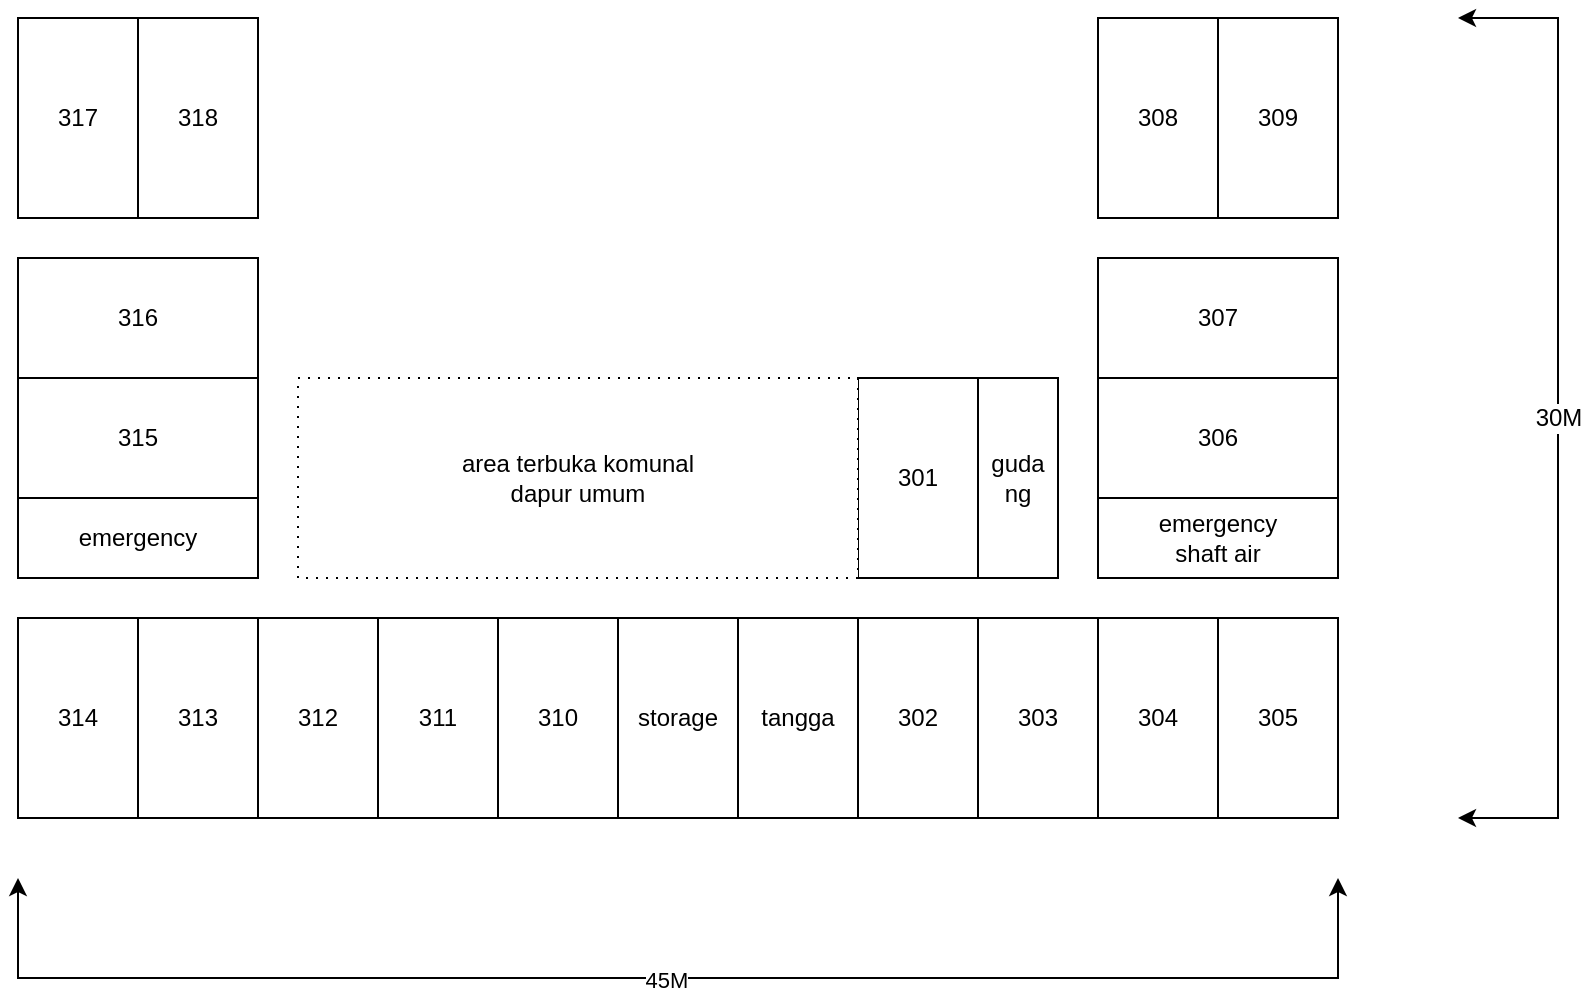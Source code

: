 <mxfile version="28.1.0" pages="3">
  <diagram name="lt3" id="yY23YT42wjt0J4VmDzSI">
    <mxGraphModel dx="774" dy="649" grid="1" gridSize="10" guides="1" tooltips="1" connect="1" arrows="1" fold="1" page="1" pageScale="1" pageWidth="1169" pageHeight="827" math="0" shadow="0">
      <root>
        <mxCell id="0" />
        <mxCell id="1" parent="0" />
        <mxCell id="dqrhQqawZ4_geBMDoGWQ-1" value="317" style="rounded=0;whiteSpace=wrap;html=1;" parent="1" vertex="1">
          <mxGeometry x="40" y="40" width="60" height="100" as="geometry" />
        </mxCell>
        <mxCell id="dqrhQqawZ4_geBMDoGWQ-2" value="315" style="rounded=0;whiteSpace=wrap;html=1;shadow=0;" parent="1" vertex="1">
          <mxGeometry x="40" y="220" width="120" height="60" as="geometry" />
        </mxCell>
        <mxCell id="dqrhQqawZ4_geBMDoGWQ-5" value="318" style="rounded=0;whiteSpace=wrap;html=1;" parent="1" vertex="1">
          <mxGeometry x="100" y="40" width="60" height="100" as="geometry" />
        </mxCell>
        <mxCell id="dqrhQqawZ4_geBMDoGWQ-6" value="316" style="rounded=0;whiteSpace=wrap;html=1;" parent="1" vertex="1">
          <mxGeometry x="40" y="160" width="120" height="60" as="geometry" />
        </mxCell>
        <mxCell id="dqrhQqawZ4_geBMDoGWQ-7" value="emergency" style="rounded=0;whiteSpace=wrap;html=1;shadow=0;" parent="1" vertex="1">
          <mxGeometry x="40" y="280" width="120" height="40" as="geometry" />
        </mxCell>
        <mxCell id="dqrhQqawZ4_geBMDoGWQ-8" value="314" style="rounded=0;whiteSpace=wrap;html=1;" parent="1" vertex="1">
          <mxGeometry x="40" y="340" width="60" height="100" as="geometry" />
        </mxCell>
        <mxCell id="dqrhQqawZ4_geBMDoGWQ-9" value="313" style="rounded=0;whiteSpace=wrap;html=1;" parent="1" vertex="1">
          <mxGeometry x="100" y="340" width="60" height="100" as="geometry" />
        </mxCell>
        <mxCell id="dqrhQqawZ4_geBMDoGWQ-10" value="312" style="rounded=0;whiteSpace=wrap;html=1;" parent="1" vertex="1">
          <mxGeometry x="160" y="340" width="60" height="100" as="geometry" />
        </mxCell>
        <mxCell id="dqrhQqawZ4_geBMDoGWQ-11" value="311" style="rounded=0;whiteSpace=wrap;html=1;" parent="1" vertex="1">
          <mxGeometry x="220" y="340" width="60" height="100" as="geometry" />
        </mxCell>
        <mxCell id="dqrhQqawZ4_geBMDoGWQ-12" value="310" style="rounded=0;whiteSpace=wrap;html=1;" parent="1" vertex="1">
          <mxGeometry x="280" y="340" width="60" height="100" as="geometry" />
        </mxCell>
        <mxCell id="dqrhQqawZ4_geBMDoGWQ-13" value="storage" style="rounded=0;whiteSpace=wrap;html=1;" parent="1" vertex="1">
          <mxGeometry x="340" y="340" width="60" height="100" as="geometry" />
        </mxCell>
        <mxCell id="dqrhQqawZ4_geBMDoGWQ-14" value="tangga" style="rounded=0;whiteSpace=wrap;html=1;" parent="1" vertex="1">
          <mxGeometry x="400" y="340" width="60" height="100" as="geometry" />
        </mxCell>
        <mxCell id="dqrhQqawZ4_geBMDoGWQ-15" value="301" style="rounded=0;whiteSpace=wrap;html=1;" parent="1" vertex="1">
          <mxGeometry x="460" y="220" width="60" height="100" as="geometry" />
        </mxCell>
        <mxCell id="dqrhQqawZ4_geBMDoGWQ-16" value="guda&lt;div&gt;ng&lt;/div&gt;" style="rounded=0;whiteSpace=wrap;html=1;" parent="1" vertex="1">
          <mxGeometry x="520" y="220" width="40" height="100" as="geometry" />
        </mxCell>
        <mxCell id="dqrhQqawZ4_geBMDoGWQ-17" value="303" style="rounded=0;whiteSpace=wrap;html=1;" parent="1" vertex="1">
          <mxGeometry x="520" y="340" width="60" height="100" as="geometry" />
        </mxCell>
        <mxCell id="dqrhQqawZ4_geBMDoGWQ-18" value="302" style="rounded=0;whiteSpace=wrap;html=1;" parent="1" vertex="1">
          <mxGeometry x="460" y="340" width="60" height="100" as="geometry" />
        </mxCell>
        <mxCell id="dqrhQqawZ4_geBMDoGWQ-19" value="305" style="rounded=0;whiteSpace=wrap;html=1;" parent="1" vertex="1">
          <mxGeometry x="640" y="340" width="60" height="100" as="geometry" />
        </mxCell>
        <mxCell id="dqrhQqawZ4_geBMDoGWQ-20" value="304" style="rounded=0;whiteSpace=wrap;html=1;" parent="1" vertex="1">
          <mxGeometry x="580" y="340" width="60" height="100" as="geometry" />
        </mxCell>
        <mxCell id="dqrhQqawZ4_geBMDoGWQ-21" value="emergency&lt;div&gt;shaft air&lt;/div&gt;" style="rounded=0;whiteSpace=wrap;html=1;shadow=0;" parent="1" vertex="1">
          <mxGeometry x="580" y="280" width="120" height="40" as="geometry" />
        </mxCell>
        <mxCell id="dqrhQqawZ4_geBMDoGWQ-22" value="306" style="rounded=0;whiteSpace=wrap;html=1;" parent="1" vertex="1">
          <mxGeometry x="580" y="220" width="120" height="60" as="geometry" />
        </mxCell>
        <mxCell id="dqrhQqawZ4_geBMDoGWQ-23" value="307" style="rounded=0;whiteSpace=wrap;html=1;" parent="1" vertex="1">
          <mxGeometry x="580" y="160" width="120" height="60" as="geometry" />
        </mxCell>
        <mxCell id="dqrhQqawZ4_geBMDoGWQ-24" value="308" style="rounded=0;whiteSpace=wrap;html=1;" parent="1" vertex="1">
          <mxGeometry x="580" y="40" width="60" height="100" as="geometry" />
        </mxCell>
        <mxCell id="dqrhQqawZ4_geBMDoGWQ-25" value="309" style="rounded=0;whiteSpace=wrap;html=1;" parent="1" vertex="1">
          <mxGeometry x="640" y="40" width="60" height="100" as="geometry" />
        </mxCell>
        <mxCell id="BACzowBmlHyUbT6FK7NI-1" value="" style="endArrow=classic;startArrow=classic;html=1;rounded=0;" edge="1" parent="1">
          <mxGeometry width="50" height="50" relative="1" as="geometry">
            <mxPoint x="40" y="470" as="sourcePoint" />
            <mxPoint x="700" y="470" as="targetPoint" />
            <Array as="points">
              <mxPoint x="40" y="520" />
              <mxPoint x="700" y="520" />
            </Array>
          </mxGeometry>
        </mxCell>
        <mxCell id="BACzowBmlHyUbT6FK7NI-2" value="45M" style="edgeLabel;html=1;align=center;verticalAlign=middle;resizable=0;points=[];" vertex="1" connectable="0" parent="BACzowBmlHyUbT6FK7NI-1">
          <mxGeometry x="-0.016" y="-1" relative="1" as="geometry">
            <mxPoint as="offset" />
          </mxGeometry>
        </mxCell>
        <mxCell id="Em1Kv4miuY6S6SsWqzUu-1" value="area terbuka komunal&lt;div&gt;dapur umum&lt;/div&gt;" style="rounded=0;whiteSpace=wrap;html=1;strokeColor=default;dashed=1;dashPattern=1 4;" vertex="1" parent="1">
          <mxGeometry x="180" y="220" width="280" height="100" as="geometry" />
        </mxCell>
        <mxCell id="Em1Kv4miuY6S6SsWqzUu-3" value="30M" style="endArrow=classic;startArrow=classic;html=1;rounded=0;fontFamily=Helvetica;fontSize=12;fontColor=default;" edge="1" parent="1">
          <mxGeometry width="50" height="50" relative="1" as="geometry">
            <mxPoint x="760" y="440" as="sourcePoint" />
            <mxPoint x="760" y="40" as="targetPoint" />
            <Array as="points">
              <mxPoint x="810" y="440" />
              <mxPoint x="810" y="40" />
            </Array>
          </mxGeometry>
        </mxCell>
      </root>
    </mxGraphModel>
  </diagram>
  <diagram name="lt2" id="4ATnXZZK_UvOnNCUI0Nd">
    <mxGraphModel dx="774" dy="649" grid="1" gridSize="10" guides="1" tooltips="1" connect="1" arrows="1" fold="1" page="1" pageScale="1" pageWidth="1169" pageHeight="827" math="0" shadow="0">
      <root>
        <mxCell id="ei8qJJ2HNMZ0bRNmfrHe-0" />
        <mxCell id="ei8qJJ2HNMZ0bRNmfrHe-1" parent="ei8qJJ2HNMZ0bRNmfrHe-0" />
        <mxCell id="ei8qJJ2HNMZ0bRNmfrHe-6" value="emergency" style="rounded=0;whiteSpace=wrap;html=1;shadow=0;" parent="ei8qJJ2HNMZ0bRNmfrHe-1" vertex="1">
          <mxGeometry x="40" y="280" width="120" height="40" as="geometry" />
        </mxCell>
        <mxCell id="ei8qJJ2HNMZ0bRNmfrHe-7" value="210" style="rounded=0;whiteSpace=wrap;html=1;" parent="ei8qJJ2HNMZ0bRNmfrHe-1" vertex="1">
          <mxGeometry x="40" y="340" width="120" height="100" as="geometry" />
        </mxCell>
        <mxCell id="ei8qJJ2HNMZ0bRNmfrHe-10" value="211" style="rounded=0;whiteSpace=wrap;html=1;" parent="ei8qJJ2HNMZ0bRNmfrHe-1" vertex="1">
          <mxGeometry x="160" y="340" width="120" height="100" as="geometry" />
        </mxCell>
        <mxCell id="ei8qJJ2HNMZ0bRNmfrHe-11" value="212" style="rounded=0;whiteSpace=wrap;html=1;" parent="ei8qJJ2HNMZ0bRNmfrHe-1" vertex="1">
          <mxGeometry x="280" y="340" width="60" height="100" as="geometry" />
        </mxCell>
        <mxCell id="ei8qJJ2HNMZ0bRNmfrHe-12" value="213" style="rounded=0;whiteSpace=wrap;html=1;" parent="ei8qJJ2HNMZ0bRNmfrHe-1" vertex="1">
          <mxGeometry x="340" y="340" width="60" height="100" as="geometry" />
        </mxCell>
        <mxCell id="ei8qJJ2HNMZ0bRNmfrHe-13" value="tangga" style="rounded=0;whiteSpace=wrap;html=1;" parent="ei8qJJ2HNMZ0bRNmfrHe-1" vertex="1">
          <mxGeometry x="400" y="340" width="60" height="100" as="geometry" />
        </mxCell>
        <mxCell id="ei8qJJ2HNMZ0bRNmfrHe-14" value="205" style="rounded=0;whiteSpace=wrap;html=1;" parent="ei8qJJ2HNMZ0bRNmfrHe-1" vertex="1">
          <mxGeometry x="420" y="220" width="100" height="100" as="geometry" />
        </mxCell>
        <mxCell id="ei8qJJ2HNMZ0bRNmfrHe-15" value="guda&lt;div&gt;ng&lt;/div&gt;" style="rounded=0;whiteSpace=wrap;html=1;" parent="ei8qJJ2HNMZ0bRNmfrHe-1" vertex="1">
          <mxGeometry x="520" y="220" width="40" height="100" as="geometry" />
        </mxCell>
        <mxCell id="ei8qJJ2HNMZ0bRNmfrHe-16" value="303" style="rounded=0;whiteSpace=wrap;html=1;" parent="ei8qJJ2HNMZ0bRNmfrHe-1" vertex="1">
          <mxGeometry x="520" y="340" width="60" height="100" as="geometry" />
        </mxCell>
        <mxCell id="ei8qJJ2HNMZ0bRNmfrHe-17" value="201" style="rounded=0;whiteSpace=wrap;html=1;" parent="ei8qJJ2HNMZ0bRNmfrHe-1" vertex="1">
          <mxGeometry x="460" y="340" width="120" height="100" as="geometry" />
        </mxCell>
        <mxCell id="ei8qJJ2HNMZ0bRNmfrHe-18" value="305" style="rounded=0;whiteSpace=wrap;html=1;" parent="ei8qJJ2HNMZ0bRNmfrHe-1" vertex="1">
          <mxGeometry x="640" y="340" width="60" height="100" as="geometry" />
        </mxCell>
        <mxCell id="ei8qJJ2HNMZ0bRNmfrHe-19" value="202" style="rounded=0;whiteSpace=wrap;html=1;" parent="ei8qJJ2HNMZ0bRNmfrHe-1" vertex="1">
          <mxGeometry x="580" y="340" width="120" height="100" as="geometry" />
        </mxCell>
        <mxCell id="ei8qJJ2HNMZ0bRNmfrHe-20" value="emergency&lt;div&gt;shart air&lt;/div&gt;" style="rounded=0;whiteSpace=wrap;html=1;shadow=0;" parent="ei8qJJ2HNMZ0bRNmfrHe-1" vertex="1">
          <mxGeometry x="580" y="280" width="120" height="40" as="geometry" />
        </mxCell>
        <mxCell id="ei8qJJ2HNMZ0bRNmfrHe-21" value="203" style="rounded=0;whiteSpace=wrap;html=1;" parent="ei8qJJ2HNMZ0bRNmfrHe-1" vertex="1">
          <mxGeometry x="580" y="160" width="120" height="120" as="geometry" />
        </mxCell>
        <mxCell id="ei8qJJ2HNMZ0bRNmfrHe-22" value="204" style="rounded=0;whiteSpace=wrap;html=1;" parent="ei8qJJ2HNMZ0bRNmfrHe-1" vertex="1">
          <mxGeometry x="580" y="40" width="120" height="120" as="geometry" />
        </mxCell>
        <mxCell id="PkGmgkt3UwGPl_x2E_2j-0" value="206" style="rounded=0;whiteSpace=wrap;html=1;" parent="ei8qJJ2HNMZ0bRNmfrHe-1" vertex="1">
          <mxGeometry x="310" y="220" width="110" height="100" as="geometry" />
        </mxCell>
        <mxCell id="PkGmgkt3UwGPl_x2E_2j-1" value="207" style="rounded=0;whiteSpace=wrap;html=1;" parent="ei8qJJ2HNMZ0bRNmfrHe-1" vertex="1">
          <mxGeometry x="210" y="220" width="100" height="100" as="geometry" />
        </mxCell>
        <mxCell id="PkGmgkt3UwGPl_x2E_2j-2" value="stora&lt;div&gt;ge&lt;/div&gt;" style="rounded=0;whiteSpace=wrap;html=1;" parent="ei8qJJ2HNMZ0bRNmfrHe-1" vertex="1">
          <mxGeometry x="180" y="220" width="30" height="100" as="geometry" />
        </mxCell>
        <mxCell id="PkGmgkt3UwGPl_x2E_2j-3" value="209" style="rounded=0;whiteSpace=wrap;html=1;" parent="ei8qJJ2HNMZ0bRNmfrHe-1" vertex="1">
          <mxGeometry x="40" y="160" width="120" height="120" as="geometry" />
        </mxCell>
        <mxCell id="PkGmgkt3UwGPl_x2E_2j-4" value="208" style="rounded=0;whiteSpace=wrap;html=1;" parent="ei8qJJ2HNMZ0bRNmfrHe-1" vertex="1">
          <mxGeometry x="40" y="40" width="120" height="120" as="geometry" />
        </mxCell>
        <mxCell id="OvV7I9xOFddMslHvAALR-0" value="" style="endArrow=classic;startArrow=classic;html=1;rounded=0;" edge="1" parent="ei8qJJ2HNMZ0bRNmfrHe-1">
          <mxGeometry width="50" height="50" relative="1" as="geometry">
            <mxPoint x="40" y="470" as="sourcePoint" />
            <mxPoint x="700" y="470" as="targetPoint" />
            <Array as="points">
              <mxPoint x="40" y="520" />
              <mxPoint x="700" y="520" />
            </Array>
          </mxGeometry>
        </mxCell>
        <mxCell id="OvV7I9xOFddMslHvAALR-1" value="45M" style="edgeLabel;html=1;align=center;verticalAlign=middle;resizable=0;points=[];" vertex="1" connectable="0" parent="OvV7I9xOFddMslHvAALR-0">
          <mxGeometry x="-0.016" y="-1" relative="1" as="geometry">
            <mxPoint as="offset" />
          </mxGeometry>
        </mxCell>
        <mxCell id="Md_KRf8yG-ptMDsn8d2x-0" value="30M" style="endArrow=classic;startArrow=classic;html=1;rounded=0;fontFamily=Helvetica;fontSize=12;fontColor=default;" edge="1" parent="ei8qJJ2HNMZ0bRNmfrHe-1">
          <mxGeometry width="50" height="50" relative="1" as="geometry">
            <mxPoint x="760" y="440" as="sourcePoint" />
            <mxPoint x="760" y="40" as="targetPoint" />
            <Array as="points">
              <mxPoint x="810" y="440" />
              <mxPoint x="810" y="40" />
            </Array>
          </mxGeometry>
        </mxCell>
      </root>
    </mxGraphModel>
  </diagram>
  <diagram name="lt1" id="Ryh9sKyiQhLYInT_qm-5">
    <mxGraphModel dx="774" dy="649" grid="1" gridSize="10" guides="1" tooltips="1" connect="1" arrows="1" fold="1" page="1" pageScale="1" pageWidth="1169" pageHeight="827" math="0" shadow="0">
      <root>
        <mxCell id="6FYG-QUpL_KtXFAKSBGF-0" />
        <mxCell id="6FYG-QUpL_KtXFAKSBGF-1" parent="6FYG-QUpL_KtXFAKSBGF-0" />
        <mxCell id="6FYG-QUpL_KtXFAKSBGF-2" value="emergency" style="rounded=0;whiteSpace=wrap;html=1;shadow=0;" parent="6FYG-QUpL_KtXFAKSBGF-1" vertex="1">
          <mxGeometry x="40" y="280" width="120" height="40" as="geometry" />
        </mxCell>
        <mxCell id="6FYG-QUpL_KtXFAKSBGF-3" value="" style="rounded=0;whiteSpace=wrap;html=1;" parent="6FYG-QUpL_KtXFAKSBGF-1" vertex="1">
          <mxGeometry x="40" y="340" width="120" height="100" as="geometry" />
        </mxCell>
        <mxCell id="6FYG-QUpL_KtXFAKSBGF-4" value="" style="rounded=0;whiteSpace=wrap;html=1;" parent="6FYG-QUpL_KtXFAKSBGF-1" vertex="1">
          <mxGeometry x="160" y="340" width="240" height="100" as="geometry" />
        </mxCell>
        <mxCell id="6FYG-QUpL_KtXFAKSBGF-7" value="tangga" style="rounded=0;whiteSpace=wrap;html=1;" parent="6FYG-QUpL_KtXFAKSBGF-1" vertex="1">
          <mxGeometry x="400" y="340" width="60" height="100" as="geometry" />
        </mxCell>
        <mxCell id="6FYG-QUpL_KtXFAKSBGF-8" value="101" style="rounded=0;whiteSpace=wrap;html=1;" parent="6FYG-QUpL_KtXFAKSBGF-1" vertex="1">
          <mxGeometry x="420" y="220" width="100" height="100" as="geometry" />
        </mxCell>
        <mxCell id="6FYG-QUpL_KtXFAKSBGF-9" value="guda&lt;div&gt;ng&lt;/div&gt;" style="rounded=0;whiteSpace=wrap;html=1;" parent="6FYG-QUpL_KtXFAKSBGF-1" vertex="1">
          <mxGeometry x="520" y="220" width="40" height="100" as="geometry" />
        </mxCell>
        <mxCell id="6FYG-QUpL_KtXFAKSBGF-10" value="303" style="rounded=0;whiteSpace=wrap;html=1;" parent="6FYG-QUpL_KtXFAKSBGF-1" vertex="1">
          <mxGeometry x="520" y="340" width="60" height="100" as="geometry" />
        </mxCell>
        <mxCell id="6FYG-QUpL_KtXFAKSBGF-11" value="102" style="rounded=0;whiteSpace=wrap;html=1;" parent="6FYG-QUpL_KtXFAKSBGF-1" vertex="1">
          <mxGeometry x="460" y="340" width="120" height="100" as="geometry" />
        </mxCell>
        <mxCell id="6FYG-QUpL_KtXFAKSBGF-12" value="305" style="rounded=0;whiteSpace=wrap;html=1;" parent="6FYG-QUpL_KtXFAKSBGF-1" vertex="1">
          <mxGeometry x="640" y="340" width="60" height="100" as="geometry" />
        </mxCell>
        <mxCell id="6FYG-QUpL_KtXFAKSBGF-13" value="103" style="rounded=0;whiteSpace=wrap;html=1;" parent="6FYG-QUpL_KtXFAKSBGF-1" vertex="1">
          <mxGeometry x="580" y="340" width="120" height="100" as="geometry" />
        </mxCell>
        <mxCell id="6FYG-QUpL_KtXFAKSBGF-14" value="emergency&lt;div&gt;shaft air&lt;/div&gt;" style="rounded=0;whiteSpace=wrap;html=1;shadow=0;" parent="6FYG-QUpL_KtXFAKSBGF-1" vertex="1">
          <mxGeometry x="580" y="280" width="120" height="40" as="geometry" />
        </mxCell>
        <mxCell id="6FYG-QUpL_KtXFAKSBGF-15" value="104" style="rounded=0;whiteSpace=wrap;html=1;" parent="6FYG-QUpL_KtXFAKSBGF-1" vertex="1">
          <mxGeometry x="580" y="160" width="120" height="120" as="geometry" />
        </mxCell>
        <mxCell id="6FYG-QUpL_KtXFAKSBGF-16" value="105" style="rounded=0;whiteSpace=wrap;html=1;" parent="6FYG-QUpL_KtXFAKSBGF-1" vertex="1">
          <mxGeometry x="580" y="40" width="120" height="120" as="geometry" />
        </mxCell>
        <mxCell id="6FYG-QUpL_KtXFAKSBGF-20" value="" style="rounded=0;whiteSpace=wrap;html=1;" parent="6FYG-QUpL_KtXFAKSBGF-1" vertex="1">
          <mxGeometry x="40" y="160" width="120" height="120" as="geometry" />
        </mxCell>
        <mxCell id="6FYG-QUpL_KtXFAKSBGF-21" value="" style="rounded=0;whiteSpace=wrap;html=1;" parent="6FYG-QUpL_KtXFAKSBGF-1" vertex="1">
          <mxGeometry x="40" y="40" width="120" height="120" as="geometry" />
        </mxCell>
        <mxCell id="2U9vTwSCfSshg6_ST1x--0" value="" style="endArrow=classic;startArrow=classic;html=1;rounded=0;" edge="1" parent="6FYG-QUpL_KtXFAKSBGF-1">
          <mxGeometry width="50" height="50" relative="1" as="geometry">
            <mxPoint x="40" y="470" as="sourcePoint" />
            <mxPoint x="700" y="470" as="targetPoint" />
            <Array as="points">
              <mxPoint x="40" y="520" />
              <mxPoint x="700" y="520" />
            </Array>
          </mxGeometry>
        </mxCell>
        <mxCell id="2U9vTwSCfSshg6_ST1x--1" value="45M" style="edgeLabel;html=1;align=center;verticalAlign=middle;resizable=0;points=[];" vertex="1" connectable="0" parent="2U9vTwSCfSshg6_ST1x--0">
          <mxGeometry x="-0.016" y="-1" relative="1" as="geometry">
            <mxPoint as="offset" />
          </mxGeometry>
        </mxCell>
        <mxCell id="B2B0B218Z7jjnWPeMXOd-1" value="30M" style="endArrow=classic;startArrow=classic;html=1;rounded=0;fontFamily=Helvetica;fontSize=12;fontColor=default;" edge="1" parent="6FYG-QUpL_KtXFAKSBGF-1">
          <mxGeometry width="50" height="50" relative="1" as="geometry">
            <mxPoint x="770" y="440" as="sourcePoint" />
            <mxPoint x="770" y="40" as="targetPoint" />
            <Array as="points">
              <mxPoint x="820" y="440" />
              <mxPoint x="820" y="40" />
            </Array>
          </mxGeometry>
        </mxCell>
      </root>
    </mxGraphModel>
  </diagram>
</mxfile>
